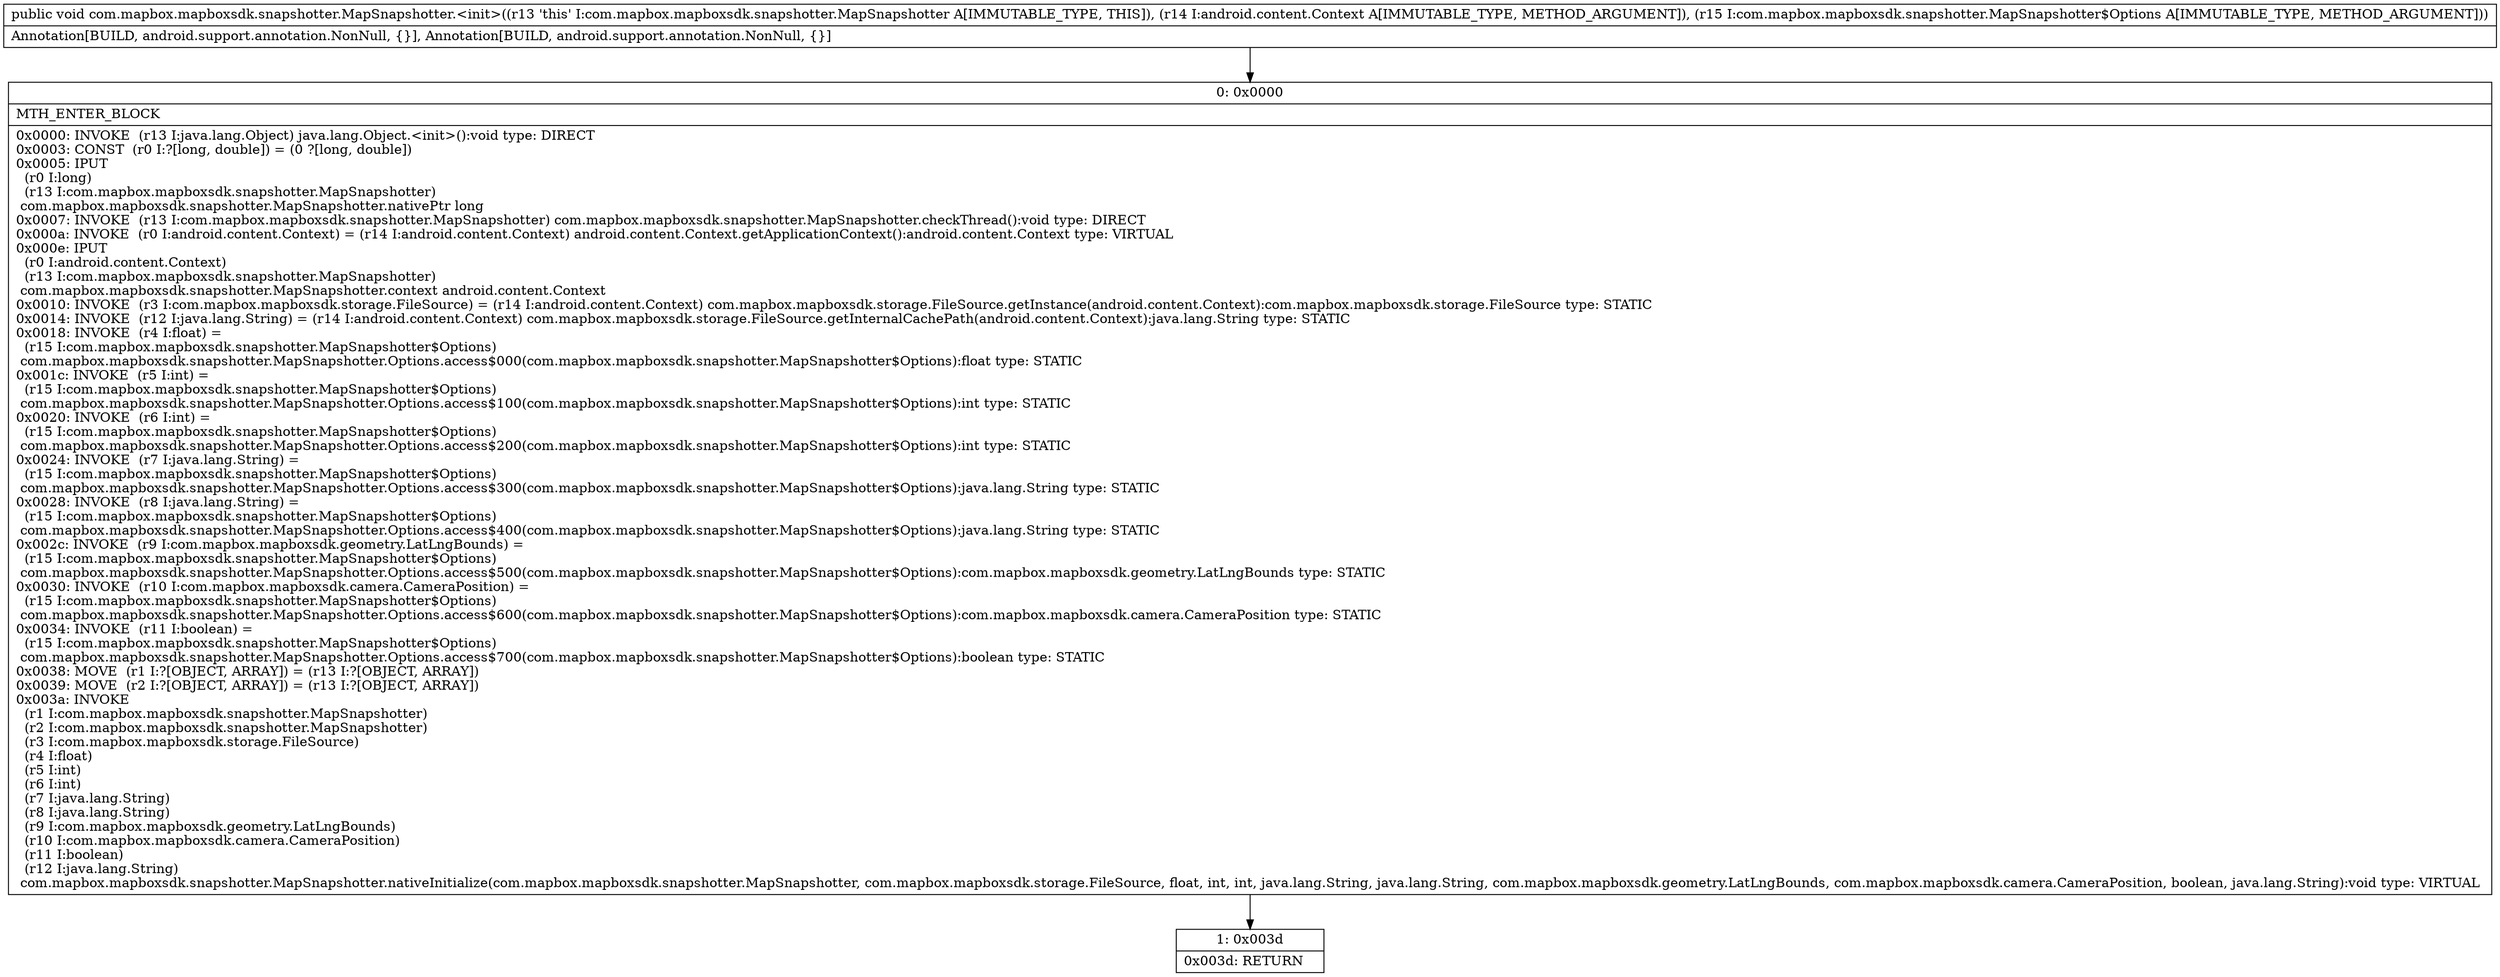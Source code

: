 digraph "CFG forcom.mapbox.mapboxsdk.snapshotter.MapSnapshotter.\<init\>(Landroid\/content\/Context;Lcom\/mapbox\/mapboxsdk\/snapshotter\/MapSnapshotter$Options;)V" {
Node_0 [shape=record,label="{0\:\ 0x0000|MTH_ENTER_BLOCK\l|0x0000: INVOKE  (r13 I:java.lang.Object) java.lang.Object.\<init\>():void type: DIRECT \l0x0003: CONST  (r0 I:?[long, double]) = (0 ?[long, double]) \l0x0005: IPUT  \l  (r0 I:long)\l  (r13 I:com.mapbox.mapboxsdk.snapshotter.MapSnapshotter)\l com.mapbox.mapboxsdk.snapshotter.MapSnapshotter.nativePtr long \l0x0007: INVOKE  (r13 I:com.mapbox.mapboxsdk.snapshotter.MapSnapshotter) com.mapbox.mapboxsdk.snapshotter.MapSnapshotter.checkThread():void type: DIRECT \l0x000a: INVOKE  (r0 I:android.content.Context) = (r14 I:android.content.Context) android.content.Context.getApplicationContext():android.content.Context type: VIRTUAL \l0x000e: IPUT  \l  (r0 I:android.content.Context)\l  (r13 I:com.mapbox.mapboxsdk.snapshotter.MapSnapshotter)\l com.mapbox.mapboxsdk.snapshotter.MapSnapshotter.context android.content.Context \l0x0010: INVOKE  (r3 I:com.mapbox.mapboxsdk.storage.FileSource) = (r14 I:android.content.Context) com.mapbox.mapboxsdk.storage.FileSource.getInstance(android.content.Context):com.mapbox.mapboxsdk.storage.FileSource type: STATIC \l0x0014: INVOKE  (r12 I:java.lang.String) = (r14 I:android.content.Context) com.mapbox.mapboxsdk.storage.FileSource.getInternalCachePath(android.content.Context):java.lang.String type: STATIC \l0x0018: INVOKE  (r4 I:float) = \l  (r15 I:com.mapbox.mapboxsdk.snapshotter.MapSnapshotter$Options)\l com.mapbox.mapboxsdk.snapshotter.MapSnapshotter.Options.access$000(com.mapbox.mapboxsdk.snapshotter.MapSnapshotter$Options):float type: STATIC \l0x001c: INVOKE  (r5 I:int) = \l  (r15 I:com.mapbox.mapboxsdk.snapshotter.MapSnapshotter$Options)\l com.mapbox.mapboxsdk.snapshotter.MapSnapshotter.Options.access$100(com.mapbox.mapboxsdk.snapshotter.MapSnapshotter$Options):int type: STATIC \l0x0020: INVOKE  (r6 I:int) = \l  (r15 I:com.mapbox.mapboxsdk.snapshotter.MapSnapshotter$Options)\l com.mapbox.mapboxsdk.snapshotter.MapSnapshotter.Options.access$200(com.mapbox.mapboxsdk.snapshotter.MapSnapshotter$Options):int type: STATIC \l0x0024: INVOKE  (r7 I:java.lang.String) = \l  (r15 I:com.mapbox.mapboxsdk.snapshotter.MapSnapshotter$Options)\l com.mapbox.mapboxsdk.snapshotter.MapSnapshotter.Options.access$300(com.mapbox.mapboxsdk.snapshotter.MapSnapshotter$Options):java.lang.String type: STATIC \l0x0028: INVOKE  (r8 I:java.lang.String) = \l  (r15 I:com.mapbox.mapboxsdk.snapshotter.MapSnapshotter$Options)\l com.mapbox.mapboxsdk.snapshotter.MapSnapshotter.Options.access$400(com.mapbox.mapboxsdk.snapshotter.MapSnapshotter$Options):java.lang.String type: STATIC \l0x002c: INVOKE  (r9 I:com.mapbox.mapboxsdk.geometry.LatLngBounds) = \l  (r15 I:com.mapbox.mapboxsdk.snapshotter.MapSnapshotter$Options)\l com.mapbox.mapboxsdk.snapshotter.MapSnapshotter.Options.access$500(com.mapbox.mapboxsdk.snapshotter.MapSnapshotter$Options):com.mapbox.mapboxsdk.geometry.LatLngBounds type: STATIC \l0x0030: INVOKE  (r10 I:com.mapbox.mapboxsdk.camera.CameraPosition) = \l  (r15 I:com.mapbox.mapboxsdk.snapshotter.MapSnapshotter$Options)\l com.mapbox.mapboxsdk.snapshotter.MapSnapshotter.Options.access$600(com.mapbox.mapboxsdk.snapshotter.MapSnapshotter$Options):com.mapbox.mapboxsdk.camera.CameraPosition type: STATIC \l0x0034: INVOKE  (r11 I:boolean) = \l  (r15 I:com.mapbox.mapboxsdk.snapshotter.MapSnapshotter$Options)\l com.mapbox.mapboxsdk.snapshotter.MapSnapshotter.Options.access$700(com.mapbox.mapboxsdk.snapshotter.MapSnapshotter$Options):boolean type: STATIC \l0x0038: MOVE  (r1 I:?[OBJECT, ARRAY]) = (r13 I:?[OBJECT, ARRAY]) \l0x0039: MOVE  (r2 I:?[OBJECT, ARRAY]) = (r13 I:?[OBJECT, ARRAY]) \l0x003a: INVOKE  \l  (r1 I:com.mapbox.mapboxsdk.snapshotter.MapSnapshotter)\l  (r2 I:com.mapbox.mapboxsdk.snapshotter.MapSnapshotter)\l  (r3 I:com.mapbox.mapboxsdk.storage.FileSource)\l  (r4 I:float)\l  (r5 I:int)\l  (r6 I:int)\l  (r7 I:java.lang.String)\l  (r8 I:java.lang.String)\l  (r9 I:com.mapbox.mapboxsdk.geometry.LatLngBounds)\l  (r10 I:com.mapbox.mapboxsdk.camera.CameraPosition)\l  (r11 I:boolean)\l  (r12 I:java.lang.String)\l com.mapbox.mapboxsdk.snapshotter.MapSnapshotter.nativeInitialize(com.mapbox.mapboxsdk.snapshotter.MapSnapshotter, com.mapbox.mapboxsdk.storage.FileSource, float, int, int, java.lang.String, java.lang.String, com.mapbox.mapboxsdk.geometry.LatLngBounds, com.mapbox.mapboxsdk.camera.CameraPosition, boolean, java.lang.String):void type: VIRTUAL \l}"];
Node_1 [shape=record,label="{1\:\ 0x003d|0x003d: RETURN   \l}"];
MethodNode[shape=record,label="{public void com.mapbox.mapboxsdk.snapshotter.MapSnapshotter.\<init\>((r13 'this' I:com.mapbox.mapboxsdk.snapshotter.MapSnapshotter A[IMMUTABLE_TYPE, THIS]), (r14 I:android.content.Context A[IMMUTABLE_TYPE, METHOD_ARGUMENT]), (r15 I:com.mapbox.mapboxsdk.snapshotter.MapSnapshotter$Options A[IMMUTABLE_TYPE, METHOD_ARGUMENT]))  | Annotation[BUILD, android.support.annotation.NonNull, \{\}], Annotation[BUILD, android.support.annotation.NonNull, \{\}]\l}"];
MethodNode -> Node_0;
Node_0 -> Node_1;
}

